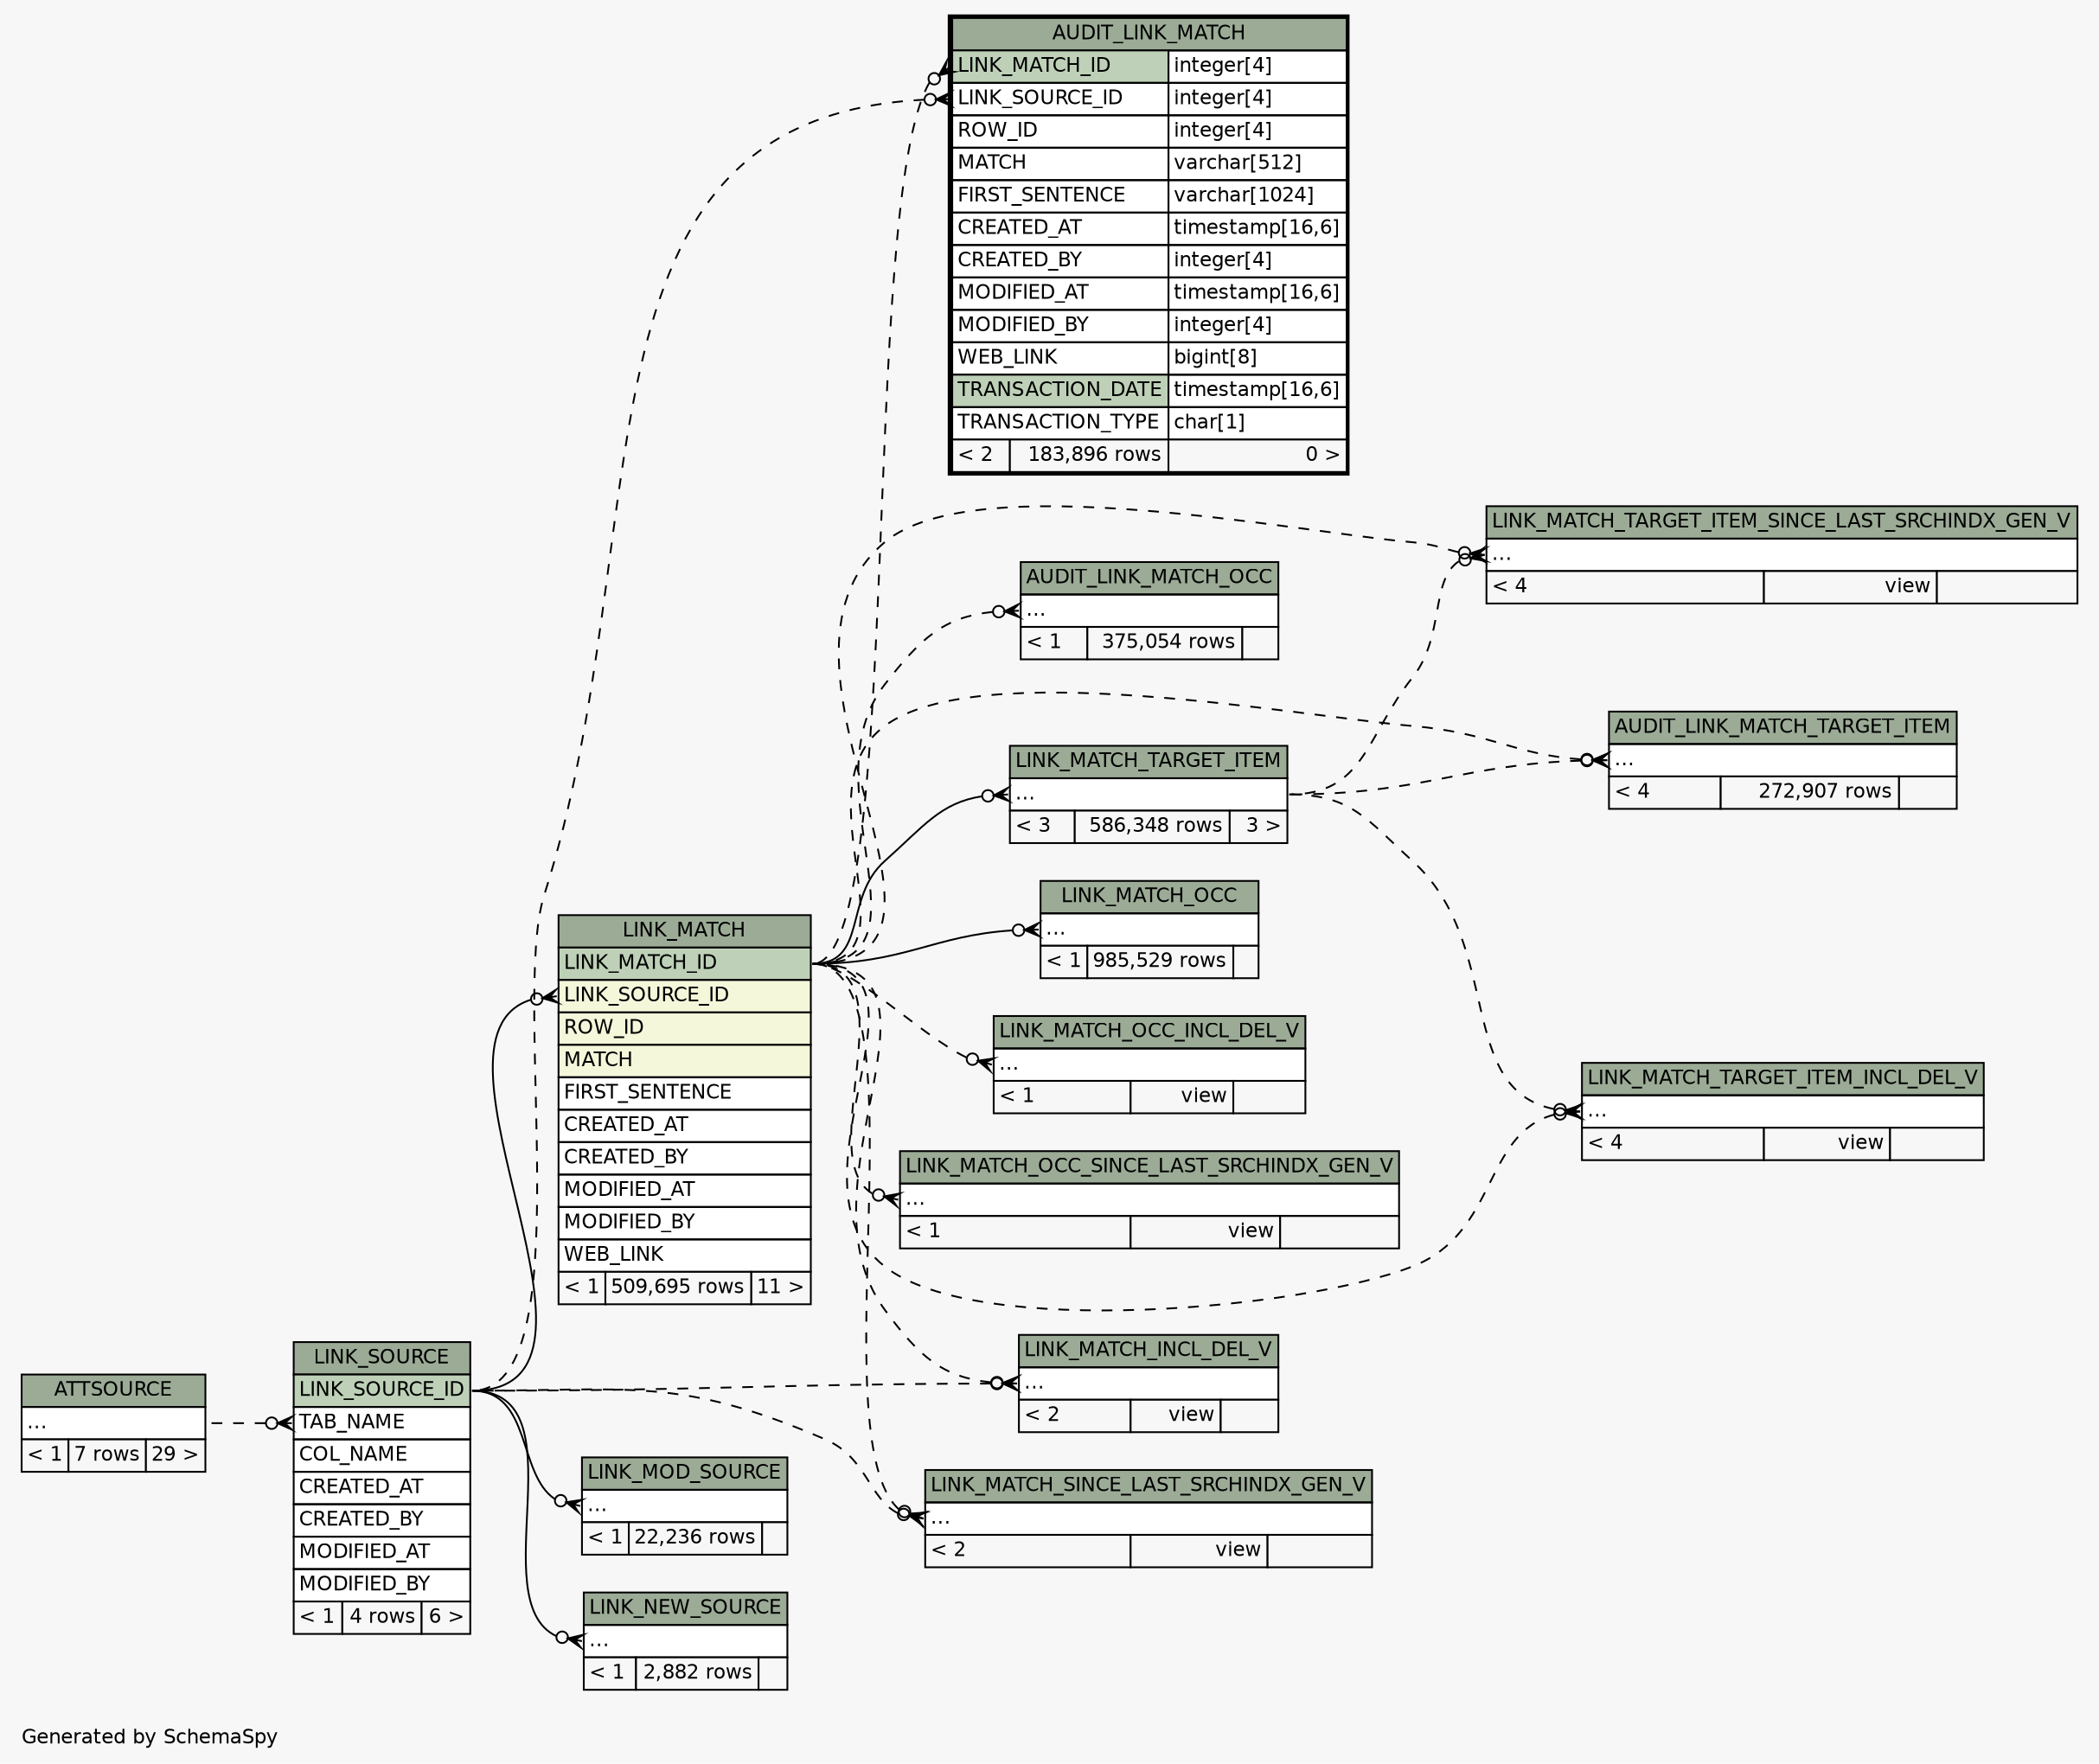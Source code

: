 // dot 2.38.0 on Windows 10 10.0
// SchemaSpy rev Unknown
digraph "impliedTwoDegreesRelationshipsDiagram" {
  graph [
    rankdir="RL"
    bgcolor="#f7f7f7"
    label="\nGenerated by SchemaSpy"
    labeljust="l"
    nodesep="0.18"
    ranksep="0.46"
    fontname="Helvetica"
    fontsize="11"
  ];
  node [
    fontname="Helvetica"
    fontsize="11"
    shape="plaintext"
  ];
  edge [
    arrowsize="0.8"
  ];
  "AUDIT_LINK_MATCH":"LINK_MATCH_ID":w -> "LINK_MATCH":"LINK_MATCH_ID":e [arrowhead=none dir=back arrowtail=crowodot style=dashed];
  "AUDIT_LINK_MATCH":"LINK_SOURCE_ID":w -> "LINK_SOURCE":"LINK_SOURCE_ID":e [arrowhead=none dir=back arrowtail=crowodot style=dashed];
  "AUDIT_LINK_MATCH_OCC":"elipses":w -> "LINK_MATCH":"LINK_MATCH_ID":e [arrowhead=none dir=back arrowtail=crowodot style=dashed];
  "AUDIT_LINK_MATCH_TARGET_ITEM":"elipses":w -> "LINK_MATCH":"LINK_MATCH_ID":e [arrowhead=none dir=back arrowtail=crowodot style=dashed];
  "AUDIT_LINK_MATCH_TARGET_ITEM":"elipses":w -> "LINK_MATCH_TARGET_ITEM":"elipses":e [arrowhead=none dir=back arrowtail=crowodot style=dashed];
  "LINK_MATCH":"LINK_SOURCE_ID":w -> "LINK_SOURCE":"LINK_SOURCE_ID":e [arrowhead=none dir=back arrowtail=crowodot];
  "LINK_MATCH_INCL_DEL_V":"elipses":w -> "LINK_MATCH":"LINK_MATCH_ID":e [arrowhead=none dir=back arrowtail=crowodot style=dashed];
  "LINK_MATCH_INCL_DEL_V":"elipses":w -> "LINK_SOURCE":"LINK_SOURCE_ID":e [arrowhead=none dir=back arrowtail=crowodot style=dashed];
  "LINK_MATCH_OCC":"elipses":w -> "LINK_MATCH":"LINK_MATCH_ID":e [arrowhead=none dir=back arrowtail=crowodot];
  "LINK_MATCH_OCC_INCL_DEL_V":"elipses":w -> "LINK_MATCH":"LINK_MATCH_ID":e [arrowhead=none dir=back arrowtail=crowodot style=dashed];
  "LINK_MATCH_OCC_SINCE_LAST_SRCHINDX_GEN_V":"elipses":w -> "LINK_MATCH":"LINK_MATCH_ID":e [arrowhead=none dir=back arrowtail=crowodot style=dashed];
  "LINK_MATCH_SINCE_LAST_SRCHINDX_GEN_V":"elipses":w -> "LINK_MATCH":"LINK_MATCH_ID":e [arrowhead=none dir=back arrowtail=crowodot style=dashed];
  "LINK_MATCH_SINCE_LAST_SRCHINDX_GEN_V":"elipses":w -> "LINK_SOURCE":"LINK_SOURCE_ID":e [arrowhead=none dir=back arrowtail=crowodot style=dashed];
  "LINK_MATCH_TARGET_ITEM":"elipses":w -> "LINK_MATCH":"LINK_MATCH_ID":e [arrowhead=none dir=back arrowtail=crowodot];
  "LINK_MATCH_TARGET_ITEM_INCL_DEL_V":"elipses":w -> "LINK_MATCH":"LINK_MATCH_ID":e [arrowhead=none dir=back arrowtail=crowodot style=dashed];
  "LINK_MATCH_TARGET_ITEM_INCL_DEL_V":"elipses":w -> "LINK_MATCH_TARGET_ITEM":"elipses":e [arrowhead=none dir=back arrowtail=crowodot style=dashed];
  "LINK_MATCH_TARGET_ITEM_SINCE_LAST_SRCHINDX_GEN_V":"elipses":w -> "LINK_MATCH":"LINK_MATCH_ID":e [arrowhead=none dir=back arrowtail=crowodot style=dashed];
  "LINK_MATCH_TARGET_ITEM_SINCE_LAST_SRCHINDX_GEN_V":"elipses":w -> "LINK_MATCH_TARGET_ITEM":"elipses":e [arrowhead=none dir=back arrowtail=crowodot style=dashed];
  "LINK_MOD_SOURCE":"elipses":w -> "LINK_SOURCE":"LINK_SOURCE_ID":e [arrowhead=none dir=back arrowtail=crowodot];
  "LINK_NEW_SOURCE":"elipses":w -> "LINK_SOURCE":"LINK_SOURCE_ID":e [arrowhead=none dir=back arrowtail=crowodot];
  "LINK_SOURCE":"TAB_NAME":w -> "ATTSOURCE":"elipses":e [arrowhead=none dir=back arrowtail=crowodot style=dashed];
  "ATTSOURCE" [
    label=<
    <TABLE BORDER="0" CELLBORDER="1" CELLSPACING="0" BGCOLOR="#ffffff">
      <TR><TD COLSPAN="3" BGCOLOR="#9bab96" ALIGN="CENTER">ATTSOURCE</TD></TR>
      <TR><TD PORT="elipses" COLSPAN="3" ALIGN="LEFT">...</TD></TR>
      <TR><TD ALIGN="LEFT" BGCOLOR="#f7f7f7">&lt; 1</TD><TD ALIGN="RIGHT" BGCOLOR="#f7f7f7">7 rows</TD><TD ALIGN="RIGHT" BGCOLOR="#f7f7f7">29 &gt;</TD></TR>
    </TABLE>>
    URL="ATTSOURCE.html"
    tooltip="ATTSOURCE"
  ];
  "AUDIT_LINK_MATCH" [
    label=<
    <TABLE BORDER="2" CELLBORDER="1" CELLSPACING="0" BGCOLOR="#ffffff">
      <TR><TD COLSPAN="3" BGCOLOR="#9bab96" ALIGN="CENTER">AUDIT_LINK_MATCH</TD></TR>
      <TR><TD PORT="LINK_MATCH_ID" COLSPAN="2" BGCOLOR="#bed1b8" ALIGN="LEFT">LINK_MATCH_ID</TD><TD PORT="LINK_MATCH_ID.type" ALIGN="LEFT">integer[4]</TD></TR>
      <TR><TD PORT="LINK_SOURCE_ID" COLSPAN="2" ALIGN="LEFT">LINK_SOURCE_ID</TD><TD PORT="LINK_SOURCE_ID.type" ALIGN="LEFT">integer[4]</TD></TR>
      <TR><TD PORT="ROW_ID" COLSPAN="2" ALIGN="LEFT">ROW_ID</TD><TD PORT="ROW_ID.type" ALIGN="LEFT">integer[4]</TD></TR>
      <TR><TD PORT="MATCH" COLSPAN="2" ALIGN="LEFT">MATCH</TD><TD PORT="MATCH.type" ALIGN="LEFT">varchar[512]</TD></TR>
      <TR><TD PORT="FIRST_SENTENCE" COLSPAN="2" ALIGN="LEFT">FIRST_SENTENCE</TD><TD PORT="FIRST_SENTENCE.type" ALIGN="LEFT">varchar[1024]</TD></TR>
      <TR><TD PORT="CREATED_AT" COLSPAN="2" ALIGN="LEFT">CREATED_AT</TD><TD PORT="CREATED_AT.type" ALIGN="LEFT">timestamp[16,6]</TD></TR>
      <TR><TD PORT="CREATED_BY" COLSPAN="2" ALIGN="LEFT">CREATED_BY</TD><TD PORT="CREATED_BY.type" ALIGN="LEFT">integer[4]</TD></TR>
      <TR><TD PORT="MODIFIED_AT" COLSPAN="2" ALIGN="LEFT">MODIFIED_AT</TD><TD PORT="MODIFIED_AT.type" ALIGN="LEFT">timestamp[16,6]</TD></TR>
      <TR><TD PORT="MODIFIED_BY" COLSPAN="2" ALIGN="LEFT">MODIFIED_BY</TD><TD PORT="MODIFIED_BY.type" ALIGN="LEFT">integer[4]</TD></TR>
      <TR><TD PORT="WEB_LINK" COLSPAN="2" ALIGN="LEFT">WEB_LINK</TD><TD PORT="WEB_LINK.type" ALIGN="LEFT">bigint[8]</TD></TR>
      <TR><TD PORT="TRANSACTION_DATE" COLSPAN="2" BGCOLOR="#bed1b8" ALIGN="LEFT">TRANSACTION_DATE</TD><TD PORT="TRANSACTION_DATE.type" ALIGN="LEFT">timestamp[16,6]</TD></TR>
      <TR><TD PORT="TRANSACTION_TYPE" COLSPAN="2" ALIGN="LEFT">TRANSACTION_TYPE</TD><TD PORT="TRANSACTION_TYPE.type" ALIGN="LEFT">char[1]</TD></TR>
      <TR><TD ALIGN="LEFT" BGCOLOR="#f7f7f7">&lt; 2</TD><TD ALIGN="RIGHT" BGCOLOR="#f7f7f7">183,896 rows</TD><TD ALIGN="RIGHT" BGCOLOR="#f7f7f7">0 &gt;</TD></TR>
    </TABLE>>
    URL="AUDIT_LINK_MATCH.html"
    tooltip="AUDIT_LINK_MATCH"
  ];
  "AUDIT_LINK_MATCH_OCC" [
    label=<
    <TABLE BORDER="0" CELLBORDER="1" CELLSPACING="0" BGCOLOR="#ffffff">
      <TR><TD COLSPAN="3" BGCOLOR="#9bab96" ALIGN="CENTER">AUDIT_LINK_MATCH_OCC</TD></TR>
      <TR><TD PORT="elipses" COLSPAN="3" ALIGN="LEFT">...</TD></TR>
      <TR><TD ALIGN="LEFT" BGCOLOR="#f7f7f7">&lt; 1</TD><TD ALIGN="RIGHT" BGCOLOR="#f7f7f7">375,054 rows</TD><TD ALIGN="RIGHT" BGCOLOR="#f7f7f7">  </TD></TR>
    </TABLE>>
    URL="AUDIT_LINK_MATCH_OCC.html"
    tooltip="AUDIT_LINK_MATCH_OCC"
  ];
  "AUDIT_LINK_MATCH_TARGET_ITEM" [
    label=<
    <TABLE BORDER="0" CELLBORDER="1" CELLSPACING="0" BGCOLOR="#ffffff">
      <TR><TD COLSPAN="3" BGCOLOR="#9bab96" ALIGN="CENTER">AUDIT_LINK_MATCH_TARGET_ITEM</TD></TR>
      <TR><TD PORT="elipses" COLSPAN="3" ALIGN="LEFT">...</TD></TR>
      <TR><TD ALIGN="LEFT" BGCOLOR="#f7f7f7">&lt; 4</TD><TD ALIGN="RIGHT" BGCOLOR="#f7f7f7">272,907 rows</TD><TD ALIGN="RIGHT" BGCOLOR="#f7f7f7">  </TD></TR>
    </TABLE>>
    URL="AUDIT_LINK_MATCH_TARGET_ITEM.html"
    tooltip="AUDIT_LINK_MATCH_TARGET_ITEM"
  ];
  "LINK_MATCH" [
    label=<
    <TABLE BORDER="0" CELLBORDER="1" CELLSPACING="0" BGCOLOR="#ffffff">
      <TR><TD COLSPAN="3" BGCOLOR="#9bab96" ALIGN="CENTER">LINK_MATCH</TD></TR>
      <TR><TD PORT="LINK_MATCH_ID" COLSPAN="3" BGCOLOR="#bed1b8" ALIGN="LEFT">LINK_MATCH_ID</TD></TR>
      <TR><TD PORT="LINK_SOURCE_ID" COLSPAN="3" BGCOLOR="#f4f7da" ALIGN="LEFT">LINK_SOURCE_ID</TD></TR>
      <TR><TD PORT="ROW_ID" COLSPAN="3" BGCOLOR="#f4f7da" ALIGN="LEFT">ROW_ID</TD></TR>
      <TR><TD PORT="MATCH" COLSPAN="3" BGCOLOR="#f4f7da" ALIGN="LEFT">MATCH</TD></TR>
      <TR><TD PORT="FIRST_SENTENCE" COLSPAN="3" ALIGN="LEFT">FIRST_SENTENCE</TD></TR>
      <TR><TD PORT="CREATED_AT" COLSPAN="3" ALIGN="LEFT">CREATED_AT</TD></TR>
      <TR><TD PORT="CREATED_BY" COLSPAN="3" ALIGN="LEFT">CREATED_BY</TD></TR>
      <TR><TD PORT="MODIFIED_AT" COLSPAN="3" ALIGN="LEFT">MODIFIED_AT</TD></TR>
      <TR><TD PORT="MODIFIED_BY" COLSPAN="3" ALIGN="LEFT">MODIFIED_BY</TD></TR>
      <TR><TD PORT="WEB_LINK" COLSPAN="3" ALIGN="LEFT">WEB_LINK</TD></TR>
      <TR><TD ALIGN="LEFT" BGCOLOR="#f7f7f7">&lt; 1</TD><TD ALIGN="RIGHT" BGCOLOR="#f7f7f7">509,695 rows</TD><TD ALIGN="RIGHT" BGCOLOR="#f7f7f7">11 &gt;</TD></TR>
    </TABLE>>
    URL="LINK_MATCH.html"
    tooltip="LINK_MATCH"
  ];
  "LINK_MATCH_INCL_DEL_V" [
    label=<
    <TABLE BORDER="0" CELLBORDER="1" CELLSPACING="0" BGCOLOR="#ffffff">
      <TR><TD COLSPAN="3" BGCOLOR="#9bab96" ALIGN="CENTER">LINK_MATCH_INCL_DEL_V</TD></TR>
      <TR><TD PORT="elipses" COLSPAN="3" ALIGN="LEFT">...</TD></TR>
      <TR><TD ALIGN="LEFT" BGCOLOR="#f7f7f7">&lt; 2</TD><TD ALIGN="RIGHT" BGCOLOR="#f7f7f7">view</TD><TD ALIGN="RIGHT" BGCOLOR="#f7f7f7">  </TD></TR>
    </TABLE>>
    URL="LINK_MATCH_INCL_DEL_V.html"
    tooltip="LINK_MATCH_INCL_DEL_V"
  ];
  "LINK_MATCH_OCC" [
    label=<
    <TABLE BORDER="0" CELLBORDER="1" CELLSPACING="0" BGCOLOR="#ffffff">
      <TR><TD COLSPAN="3" BGCOLOR="#9bab96" ALIGN="CENTER">LINK_MATCH_OCC</TD></TR>
      <TR><TD PORT="elipses" COLSPAN="3" ALIGN="LEFT">...</TD></TR>
      <TR><TD ALIGN="LEFT" BGCOLOR="#f7f7f7">&lt; 1</TD><TD ALIGN="RIGHT" BGCOLOR="#f7f7f7">985,529 rows</TD><TD ALIGN="RIGHT" BGCOLOR="#f7f7f7">  </TD></TR>
    </TABLE>>
    URL="LINK_MATCH_OCC.html"
    tooltip="LINK_MATCH_OCC"
  ];
  "LINK_MATCH_OCC_INCL_DEL_V" [
    label=<
    <TABLE BORDER="0" CELLBORDER="1" CELLSPACING="0" BGCOLOR="#ffffff">
      <TR><TD COLSPAN="3" BGCOLOR="#9bab96" ALIGN="CENTER">LINK_MATCH_OCC_INCL_DEL_V</TD></TR>
      <TR><TD PORT="elipses" COLSPAN="3" ALIGN="LEFT">...</TD></TR>
      <TR><TD ALIGN="LEFT" BGCOLOR="#f7f7f7">&lt; 1</TD><TD ALIGN="RIGHT" BGCOLOR="#f7f7f7">view</TD><TD ALIGN="RIGHT" BGCOLOR="#f7f7f7">  </TD></TR>
    </TABLE>>
    URL="LINK_MATCH_OCC_INCL_DEL_V.html"
    tooltip="LINK_MATCH_OCC_INCL_DEL_V"
  ];
  "LINK_MATCH_OCC_SINCE_LAST_SRCHINDX_GEN_V" [
    label=<
    <TABLE BORDER="0" CELLBORDER="1" CELLSPACING="0" BGCOLOR="#ffffff">
      <TR><TD COLSPAN="3" BGCOLOR="#9bab96" ALIGN="CENTER">LINK_MATCH_OCC_SINCE_LAST_SRCHINDX_GEN_V</TD></TR>
      <TR><TD PORT="elipses" COLSPAN="3" ALIGN="LEFT">...</TD></TR>
      <TR><TD ALIGN="LEFT" BGCOLOR="#f7f7f7">&lt; 1</TD><TD ALIGN="RIGHT" BGCOLOR="#f7f7f7">view</TD><TD ALIGN="RIGHT" BGCOLOR="#f7f7f7">  </TD></TR>
    </TABLE>>
    URL="LINK_MATCH_OCC_SINCE_LAST_SRCHINDX_GEN_V.html"
    tooltip="LINK_MATCH_OCC_SINCE_LAST_SRCHINDX_GEN_V"
  ];
  "LINK_MATCH_SINCE_LAST_SRCHINDX_GEN_V" [
    label=<
    <TABLE BORDER="0" CELLBORDER="1" CELLSPACING="0" BGCOLOR="#ffffff">
      <TR><TD COLSPAN="3" BGCOLOR="#9bab96" ALIGN="CENTER">LINK_MATCH_SINCE_LAST_SRCHINDX_GEN_V</TD></TR>
      <TR><TD PORT="elipses" COLSPAN="3" ALIGN="LEFT">...</TD></TR>
      <TR><TD ALIGN="LEFT" BGCOLOR="#f7f7f7">&lt; 2</TD><TD ALIGN="RIGHT" BGCOLOR="#f7f7f7">view</TD><TD ALIGN="RIGHT" BGCOLOR="#f7f7f7">  </TD></TR>
    </TABLE>>
    URL="LINK_MATCH_SINCE_LAST_SRCHINDX_GEN_V.html"
    tooltip="LINK_MATCH_SINCE_LAST_SRCHINDX_GEN_V"
  ];
  "LINK_MATCH_TARGET_ITEM" [
    label=<
    <TABLE BORDER="0" CELLBORDER="1" CELLSPACING="0" BGCOLOR="#ffffff">
      <TR><TD COLSPAN="3" BGCOLOR="#9bab96" ALIGN="CENTER">LINK_MATCH_TARGET_ITEM</TD></TR>
      <TR><TD PORT="elipses" COLSPAN="3" ALIGN="LEFT">...</TD></TR>
      <TR><TD ALIGN="LEFT" BGCOLOR="#f7f7f7">&lt; 3</TD><TD ALIGN="RIGHT" BGCOLOR="#f7f7f7">586,348 rows</TD><TD ALIGN="RIGHT" BGCOLOR="#f7f7f7">3 &gt;</TD></TR>
    </TABLE>>
    URL="LINK_MATCH_TARGET_ITEM.html"
    tooltip="LINK_MATCH_TARGET_ITEM"
  ];
  "LINK_MATCH_TARGET_ITEM_INCL_DEL_V" [
    label=<
    <TABLE BORDER="0" CELLBORDER="1" CELLSPACING="0" BGCOLOR="#ffffff">
      <TR><TD COLSPAN="3" BGCOLOR="#9bab96" ALIGN="CENTER">LINK_MATCH_TARGET_ITEM_INCL_DEL_V</TD></TR>
      <TR><TD PORT="elipses" COLSPAN="3" ALIGN="LEFT">...</TD></TR>
      <TR><TD ALIGN="LEFT" BGCOLOR="#f7f7f7">&lt; 4</TD><TD ALIGN="RIGHT" BGCOLOR="#f7f7f7">view</TD><TD ALIGN="RIGHT" BGCOLOR="#f7f7f7">  </TD></TR>
    </TABLE>>
    URL="LINK_MATCH_TARGET_ITEM_INCL_DEL_V.html"
    tooltip="LINK_MATCH_TARGET_ITEM_INCL_DEL_V"
  ];
  "LINK_MATCH_TARGET_ITEM_SINCE_LAST_SRCHINDX_GEN_V" [
    label=<
    <TABLE BORDER="0" CELLBORDER="1" CELLSPACING="0" BGCOLOR="#ffffff">
      <TR><TD COLSPAN="3" BGCOLOR="#9bab96" ALIGN="CENTER">LINK_MATCH_TARGET_ITEM_SINCE_LAST_SRCHINDX_GEN_V</TD></TR>
      <TR><TD PORT="elipses" COLSPAN="3" ALIGN="LEFT">...</TD></TR>
      <TR><TD ALIGN="LEFT" BGCOLOR="#f7f7f7">&lt; 4</TD><TD ALIGN="RIGHT" BGCOLOR="#f7f7f7">view</TD><TD ALIGN="RIGHT" BGCOLOR="#f7f7f7">  </TD></TR>
    </TABLE>>
    URL="LINK_MATCH_TARGET_ITEM_SINCE_LAST_SRCHINDX_GEN_V.html"
    tooltip="LINK_MATCH_TARGET_ITEM_SINCE_LAST_SRCHINDX_GEN_V"
  ];
  "LINK_MOD_SOURCE" [
    label=<
    <TABLE BORDER="0" CELLBORDER="1" CELLSPACING="0" BGCOLOR="#ffffff">
      <TR><TD COLSPAN="3" BGCOLOR="#9bab96" ALIGN="CENTER">LINK_MOD_SOURCE</TD></TR>
      <TR><TD PORT="elipses" COLSPAN="3" ALIGN="LEFT">...</TD></TR>
      <TR><TD ALIGN="LEFT" BGCOLOR="#f7f7f7">&lt; 1</TD><TD ALIGN="RIGHT" BGCOLOR="#f7f7f7">22,236 rows</TD><TD ALIGN="RIGHT" BGCOLOR="#f7f7f7">  </TD></TR>
    </TABLE>>
    URL="LINK_MOD_SOURCE.html"
    tooltip="LINK_MOD_SOURCE"
  ];
  "LINK_NEW_SOURCE" [
    label=<
    <TABLE BORDER="0" CELLBORDER="1" CELLSPACING="0" BGCOLOR="#ffffff">
      <TR><TD COLSPAN="3" BGCOLOR="#9bab96" ALIGN="CENTER">LINK_NEW_SOURCE</TD></TR>
      <TR><TD PORT="elipses" COLSPAN="3" ALIGN="LEFT">...</TD></TR>
      <TR><TD ALIGN="LEFT" BGCOLOR="#f7f7f7">&lt; 1</TD><TD ALIGN="RIGHT" BGCOLOR="#f7f7f7">2,882 rows</TD><TD ALIGN="RIGHT" BGCOLOR="#f7f7f7">  </TD></TR>
    </TABLE>>
    URL="LINK_NEW_SOURCE.html"
    tooltip="LINK_NEW_SOURCE"
  ];
  "LINK_SOURCE" [
    label=<
    <TABLE BORDER="0" CELLBORDER="1" CELLSPACING="0" BGCOLOR="#ffffff">
      <TR><TD COLSPAN="3" BGCOLOR="#9bab96" ALIGN="CENTER">LINK_SOURCE</TD></TR>
      <TR><TD PORT="LINK_SOURCE_ID" COLSPAN="3" BGCOLOR="#bed1b8" ALIGN="LEFT">LINK_SOURCE_ID</TD></TR>
      <TR><TD PORT="TAB_NAME" COLSPAN="3" ALIGN="LEFT">TAB_NAME</TD></TR>
      <TR><TD PORT="COL_NAME" COLSPAN="3" ALIGN="LEFT">COL_NAME</TD></TR>
      <TR><TD PORT="CREATED_AT" COLSPAN="3" ALIGN="LEFT">CREATED_AT</TD></TR>
      <TR><TD PORT="CREATED_BY" COLSPAN="3" ALIGN="LEFT">CREATED_BY</TD></TR>
      <TR><TD PORT="MODIFIED_AT" COLSPAN="3" ALIGN="LEFT">MODIFIED_AT</TD></TR>
      <TR><TD PORT="MODIFIED_BY" COLSPAN="3" ALIGN="LEFT">MODIFIED_BY</TD></TR>
      <TR><TD ALIGN="LEFT" BGCOLOR="#f7f7f7">&lt; 1</TD><TD ALIGN="RIGHT" BGCOLOR="#f7f7f7">4 rows</TD><TD ALIGN="RIGHT" BGCOLOR="#f7f7f7">6 &gt;</TD></TR>
    </TABLE>>
    URL="LINK_SOURCE.html"
    tooltip="LINK_SOURCE"
  ];
}
